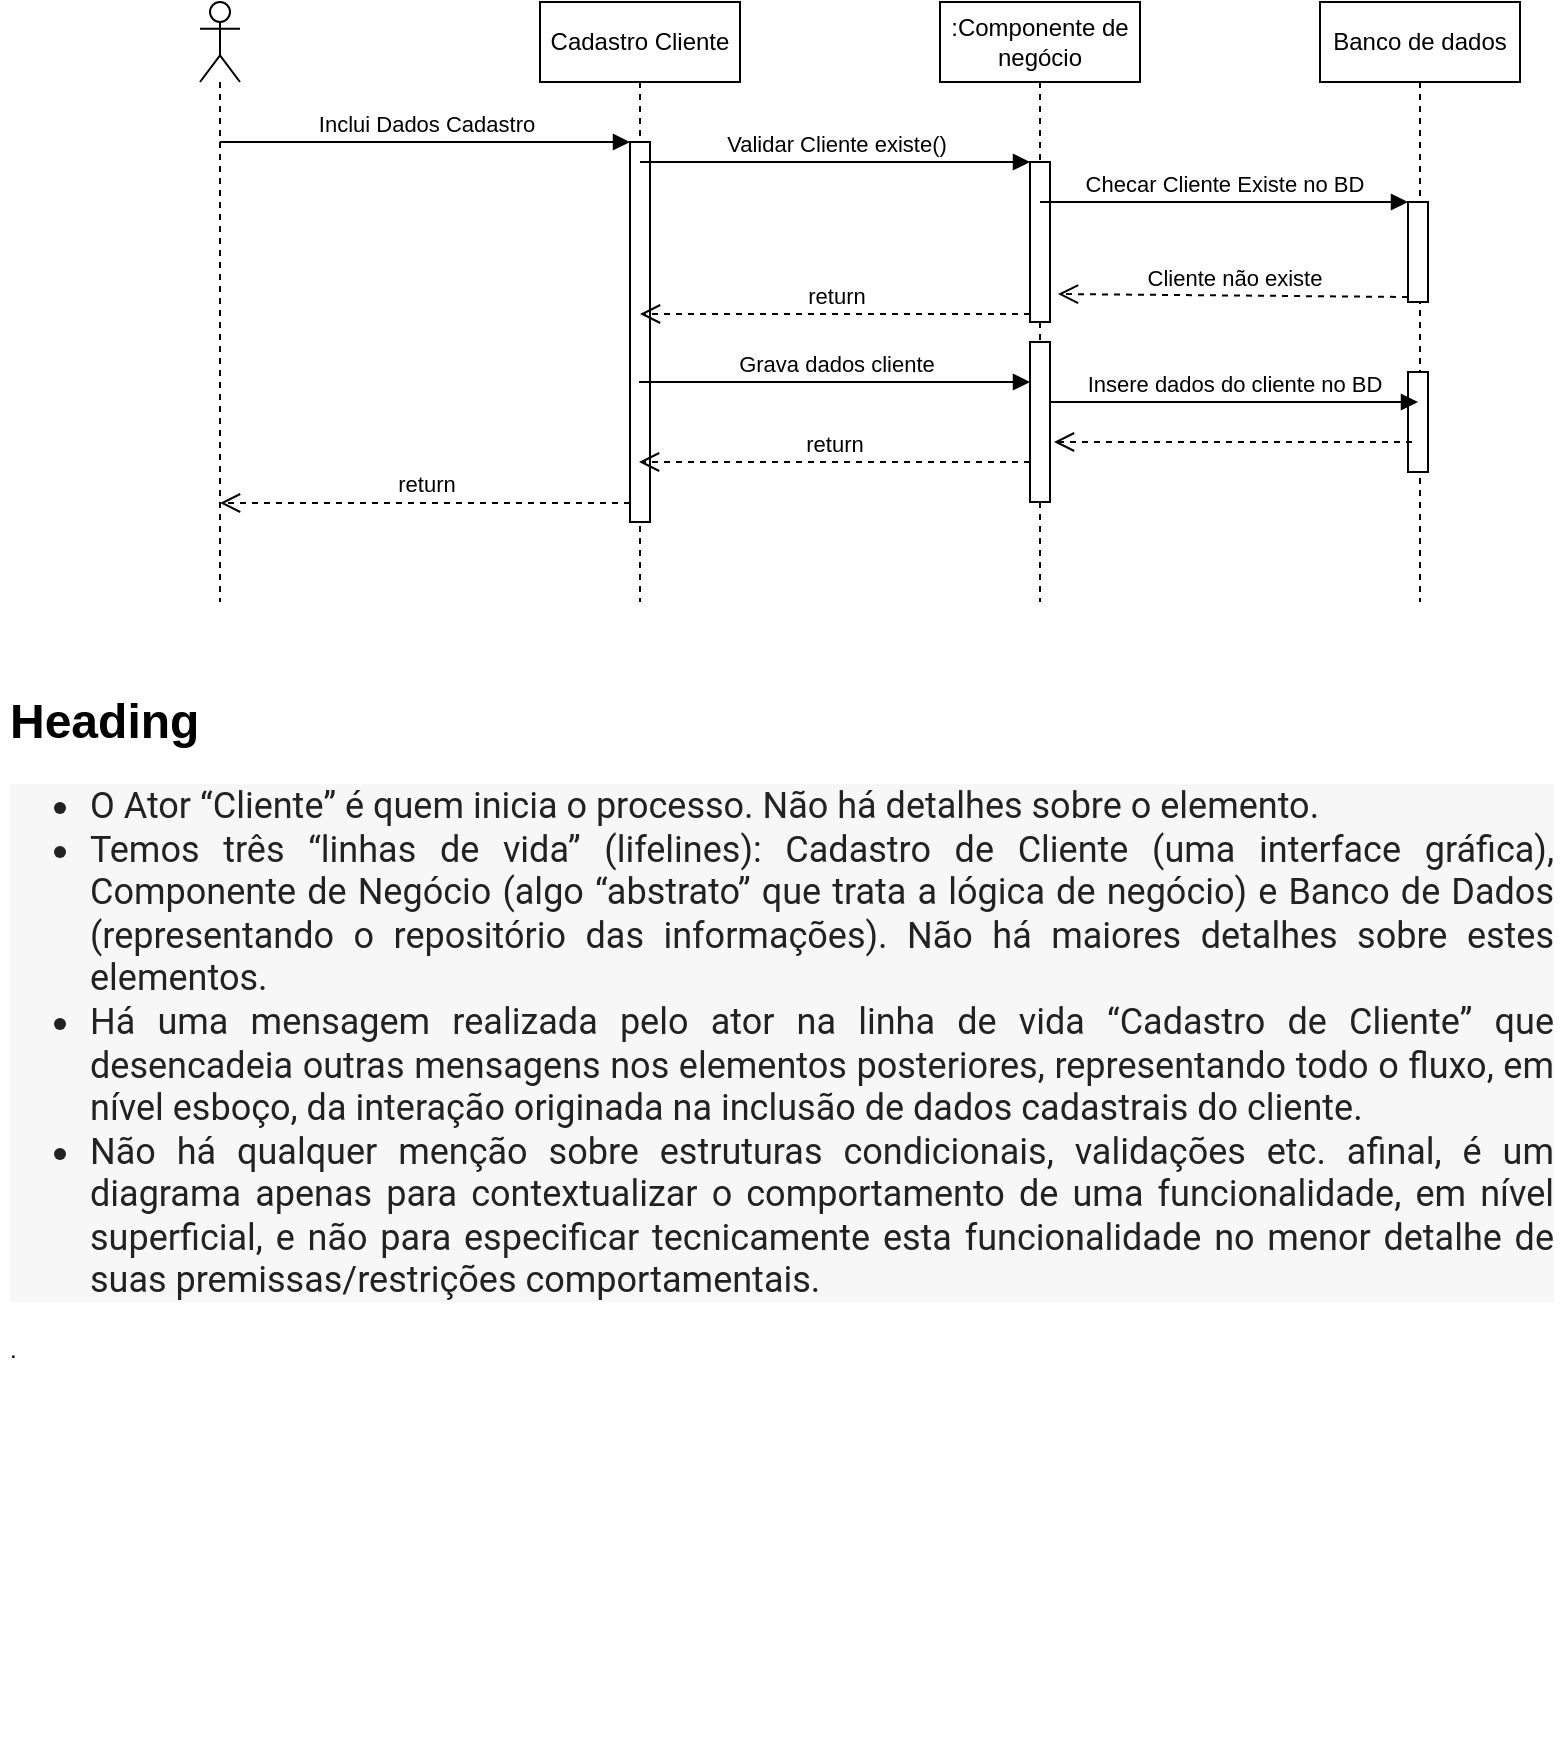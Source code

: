 <mxfile version="14.4.3" type="device" pages="2"><diagram id="pF9TWU7IzYmcPNZeCE0L" name="Página-1"><mxGraphModel dx="1326" dy="816" grid="1" gridSize="10" guides="1" tooltips="1" connect="1" arrows="1" fold="1" page="1" pageScale="1" pageWidth="827" pageHeight="1169" math="0" shadow="0"><root><mxCell id="0"/><mxCell id="1" parent="0"/><mxCell id="04flCM8fOr0xTklkkxuF-2" value="" style="shape=umlLifeline;participant=umlActor;perimeter=lifelinePerimeter;whiteSpace=wrap;html=1;container=1;collapsible=0;recursiveResize=0;verticalAlign=top;spacingTop=36;outlineConnect=0;" vertex="1" parent="1"><mxGeometry x="120" y="170" width="20" height="300" as="geometry"/></mxCell><mxCell id="04flCM8fOr0xTklkkxuF-3" value="Cadastro Cliente" style="shape=umlLifeline;perimeter=lifelinePerimeter;whiteSpace=wrap;html=1;container=1;collapsible=0;recursiveResize=0;outlineConnect=0;" vertex="1" parent="1"><mxGeometry x="290" y="170" width="100" height="300" as="geometry"/></mxCell><mxCell id="04flCM8fOr0xTklkkxuF-5" value="" style="html=1;points=[];perimeter=orthogonalPerimeter;" vertex="1" parent="04flCM8fOr0xTklkkxuF-3"><mxGeometry x="45" y="70" width="10" height="190" as="geometry"/></mxCell><mxCell id="04flCM8fOr0xTklkkxuF-4" value=":Componente de negócio" style="shape=umlLifeline;perimeter=lifelinePerimeter;whiteSpace=wrap;html=1;container=1;collapsible=0;recursiveResize=0;outlineConnect=0;" vertex="1" parent="1"><mxGeometry x="490" y="170" width="100" height="300" as="geometry"/></mxCell><mxCell id="04flCM8fOr0xTklkkxuF-18" value="" style="html=1;points=[];perimeter=orthogonalPerimeter;" vertex="1" parent="04flCM8fOr0xTklkkxuF-4"><mxGeometry x="45" y="170" width="10" height="80" as="geometry"/></mxCell><mxCell id="04flCM8fOr0xTklkkxuF-6" value="Inclui Dados Cadastro" style="html=1;verticalAlign=bottom;endArrow=block;entryX=0;entryY=0;" edge="1" target="04flCM8fOr0xTklkkxuF-5" parent="1" source="04flCM8fOr0xTklkkxuF-2"><mxGeometry relative="1" as="geometry"><mxPoint x="260" y="240" as="sourcePoint"/></mxGeometry></mxCell><mxCell id="04flCM8fOr0xTklkkxuF-7" value="return" style="html=1;verticalAlign=bottom;endArrow=open;dashed=1;endSize=8;exitX=0;exitY=0.95;" edge="1" source="04flCM8fOr0xTklkkxuF-5" parent="1" target="04flCM8fOr0xTklkkxuF-2"><mxGeometry relative="1" as="geometry"><mxPoint x="260" y="316" as="targetPoint"/></mxGeometry></mxCell><mxCell id="04flCM8fOr0xTklkkxuF-11" value="" style="html=1;points=[];perimeter=orthogonalPerimeter;" vertex="1" parent="1"><mxGeometry x="535" y="250" width="10" height="80" as="geometry"/></mxCell><mxCell id="04flCM8fOr0xTklkkxuF-12" value="Validar Cliente existe()" style="html=1;verticalAlign=bottom;endArrow=block;entryX=0;entryY=0;" edge="1" target="04flCM8fOr0xTklkkxuF-11" parent="1" source="04flCM8fOr0xTklkkxuF-3"><mxGeometry relative="1" as="geometry"><mxPoint x="450" y="250" as="sourcePoint"/></mxGeometry></mxCell><mxCell id="04flCM8fOr0xTklkkxuF-13" value="return" style="html=1;verticalAlign=bottom;endArrow=open;dashed=1;endSize=8;exitX=0;exitY=0.95;" edge="1" source="04flCM8fOr0xTklkkxuF-11" parent="1" target="04flCM8fOr0xTklkkxuF-3"><mxGeometry relative="1" as="geometry"><mxPoint x="450" y="326" as="targetPoint"/></mxGeometry></mxCell><mxCell id="04flCM8fOr0xTklkkxuF-14" value="Banco de dados" style="shape=umlLifeline;perimeter=lifelinePerimeter;whiteSpace=wrap;html=1;container=1;collapsible=0;recursiveResize=0;outlineConnect=0;" vertex="1" parent="1"><mxGeometry x="680" y="170" width="100" height="300" as="geometry"/></mxCell><mxCell id="04flCM8fOr0xTklkkxuF-15" value="" style="html=1;points=[];perimeter=orthogonalPerimeter;" vertex="1" parent="04flCM8fOr0xTklkkxuF-14"><mxGeometry x="44" y="100" width="10" height="50" as="geometry"/></mxCell><mxCell id="04flCM8fOr0xTklkkxuF-22" value="" style="html=1;points=[];perimeter=orthogonalPerimeter;" vertex="1" parent="04flCM8fOr0xTklkkxuF-14"><mxGeometry x="44" y="185" width="10" height="50" as="geometry"/></mxCell><mxCell id="04flCM8fOr0xTklkkxuF-16" value="Checar Cliente Existe no BD" style="html=1;verticalAlign=bottom;endArrow=block;entryX=0;entryY=0;" edge="1" target="04flCM8fOr0xTklkkxuF-15" parent="1"><mxGeometry relative="1" as="geometry"><mxPoint x="540" y="270" as="sourcePoint"/></mxGeometry></mxCell><mxCell id="04flCM8fOr0xTklkkxuF-17" value="Cliente não existe" style="html=1;verticalAlign=bottom;endArrow=open;dashed=1;endSize=8;exitX=0;exitY=0.95;entryX=1.4;entryY=0.825;entryDx=0;entryDy=0;entryPerimeter=0;" edge="1" source="04flCM8fOr0xTklkkxuF-15" parent="1" target="04flCM8fOr0xTklkkxuF-11"><mxGeometry relative="1" as="geometry"><mxPoint x="654" y="326" as="targetPoint"/></mxGeometry></mxCell><mxCell id="04flCM8fOr0xTklkkxuF-19" value="Grava dados cliente" style="html=1;verticalAlign=bottom;endArrow=block;entryX=0;entryY=0;" edge="1" parent="1"><mxGeometry relative="1" as="geometry"><mxPoint x="339.5" y="360" as="sourcePoint"/><mxPoint x="535" y="360" as="targetPoint"/></mxGeometry></mxCell><mxCell id="04flCM8fOr0xTklkkxuF-21" value="return" style="html=1;verticalAlign=bottom;endArrow=open;dashed=1;endSize=8;exitX=0;exitY=0.95;" edge="1" parent="1"><mxGeometry relative="1" as="geometry"><mxPoint x="339.5" y="400" as="targetPoint"/><mxPoint x="535" y="400" as="sourcePoint"/></mxGeometry></mxCell><mxCell id="04flCM8fOr0xTklkkxuF-23" value="Insere dados do cliente no BD" style="html=1;verticalAlign=bottom;endArrow=block;entryX=0;entryY=0;" edge="1" parent="1"><mxGeometry relative="1" as="geometry"><mxPoint x="545" y="370" as="sourcePoint"/><mxPoint x="729" y="370" as="targetPoint"/></mxGeometry></mxCell><mxCell id="04flCM8fOr0xTklkkxuF-24" value="" style="html=1;verticalAlign=bottom;endArrow=open;dashed=1;endSize=8;exitX=0;exitY=0.95;entryX=1.4;entryY=0.825;entryDx=0;entryDy=0;entryPerimeter=0;" edge="1" parent="1"><mxGeometry relative="1" as="geometry"><mxPoint x="547" y="390" as="targetPoint"/><mxPoint x="726" y="390" as="sourcePoint"/></mxGeometry></mxCell><mxCell id="04flCM8fOr0xTklkkxuF-25" value="&lt;h1&gt;Heading&amp;nbsp;&lt;/h1&gt;&lt;ul style=&quot;box-sizing: border-box ; margin-top: 0px ; margin-bottom: 17px ; color: rgb(34 , 34 , 34) ; font-family: &amp;#34;roboto&amp;#34; ; font-size: 18px ; text-align: justify ; background-color: rgb(247 , 247 , 247)&quot;&gt;&lt;li style=&quot;box-sizing: border-box&quot;&gt;O Ator “Cliente” é quem inicia o processo. Não há detalhes sobre o elemento.&lt;/li&gt;&lt;li style=&quot;box-sizing: border-box&quot;&gt;Temos três “linhas de vida” (lifelines): Cadastro de Cliente (uma interface gráfica), Componente de Negócio (algo “abstrato” que trata a lógica de negócio) e Banco de Dados (representando o repositório das informações). Não há maiores detalhes sobre estes elementos.&lt;/li&gt;&lt;li style=&quot;box-sizing: border-box&quot;&gt;Há uma mensagem realizada pelo ator na linha de vida “Cadastro de Cliente” que desencadeia outras mensagens nos elementos posteriores, representando todo o fluxo, em nível esboço, da interação originada na inclusão de dados cadastrais do cliente.&lt;/li&gt;&lt;li style=&quot;box-sizing: border-box&quot;&gt;Não há qualquer menção sobre estruturas condicionais, validações etc. afinal, é um diagrama apenas para contextualizar o comportamento de uma funcionalidade, em nível superficial, e não para especificar tecnicamente esta funcionalidade no menor detalhe de suas premissas/restrições comportamentais.&lt;/li&gt;&lt;/ul&gt;&lt;p&gt;.&lt;/p&gt;" style="text;html=1;strokeColor=none;fillColor=none;spacing=5;spacingTop=-20;whiteSpace=wrap;overflow=hidden;rounded=0;" vertex="1" parent="1"><mxGeometry x="20" y="510" width="780" height="540" as="geometry"/></mxCell></root></mxGraphModel></diagram><diagram id="2xnswAQxq1_kYa7P2n8F" name="Página-2"><mxGraphModel dx="1326" dy="1985" grid="1" gridSize="10" guides="1" tooltips="1" connect="1" arrows="1" fold="1" page="1" pageScale="1" pageWidth="827" pageHeight="1169" math="0" shadow="0"><root><mxCell id="TqL3FUxmKuVHZ-qkhPJo-0"/><mxCell id="TqL3FUxmKuVHZ-qkhPJo-1" parent="TqL3FUxmKuVHZ-qkhPJo-0"/><mxCell id="TqL3FUxmKuVHZ-qkhPJo-2" value="&lt;h1&gt;Heading&lt;/h1&gt;&lt;p&gt;L&lt;/p&gt;&lt;ol style=&quot;box-sizing: border-box ; margin-top: 0px ; margin-bottom: 17px ; color: rgb(34 , 34 , 34) ; font-family: &amp;#34;roboto&amp;#34; ; font-size: 18px ; text-align: justify ; background-color: rgb(247 , 247 , 247)&quot;&gt;&lt;li style=&quot;box-sizing: border-box&quot;&gt;O usuário (ator) “Atendente” abre a página “Cadastro de Cliente”.&lt;/li&gt;&lt;li style=&quot;box-sizing: border-box&quot;&gt;O usuário (ator) “Atendente” digita o nome do cliente e clica no comando “Pesquisar”.&lt;/li&gt;&lt;li style=&quot;box-sizing: border-box&quot;&gt;A página “Cadastro de Cliente” aciona o método “CadastroClienteUI.PesquisarClientePorNome(…)” passando a expressão informada como termo de pesquisa.&lt;/li&gt;&lt;li style=&quot;box-sizing: border-box&quot;&gt;A página “Cadastro de Cliente”, através do método “CadastroClienteUI.PesquisarClientePorNome(…)”, instancia a classe de negócio e chama o método “ClienteNegocio.PesquisarClientePorNome(…)” passando a string com a expressão informada para pesquisa.&lt;/li&gt;&lt;li style=&quot;box-sizing: border-box&quot;&gt;O método “ClienteNegocio.PesquisarClientePorNome(…)” instancia a classe de dados e chama o método “ClienteDados.PesquisarClientePorNome(…)”.&lt;/li&gt;&lt;li style=&quot;box-sizing: border-box&quot;&gt;Método “ClienteDados.PesquisarClientePorNome(…)” retorna uma lista com os registros encontrados na busca.&lt;/li&gt;&lt;li style=&quot;box-sizing: border-box&quot;&gt;Método “ClienteNegocio.PesquisarClientePorNome(…)” recebe uma lista com os registros informados pelo método “ClienteDados.PesquisarClientePorNome(…)”.&lt;/li&gt;&lt;li style=&quot;box-sizing: border-box&quot;&gt;A página “Cadastro de Cliente”, através do método “CadastroClienteUI.PesquisarClientePorNome(…)” recebe uma lista com os registros informados pelo método “ClienteNegocio.PesquisarClientePorNome(…)”.&lt;/li&gt;&lt;li style=&quot;box-sizing: border-box&quot;&gt;A página “Cadastro de Cliente” exibe a lista de registros recebidos para o usuário chamador.&lt;/li&gt;&lt;/ol&gt;&lt;p&gt;.&lt;/p&gt;" style="text;html=1;strokeColor=none;fillColor=none;spacing=5;spacingTop=-20;whiteSpace=wrap;overflow=hidden;rounded=0;" vertex="1" parent="TqL3FUxmKuVHZ-qkhPJo-1"><mxGeometry y="-70" width="840" height="740" as="geometry"/></mxCell></root></mxGraphModel></diagram></mxfile>